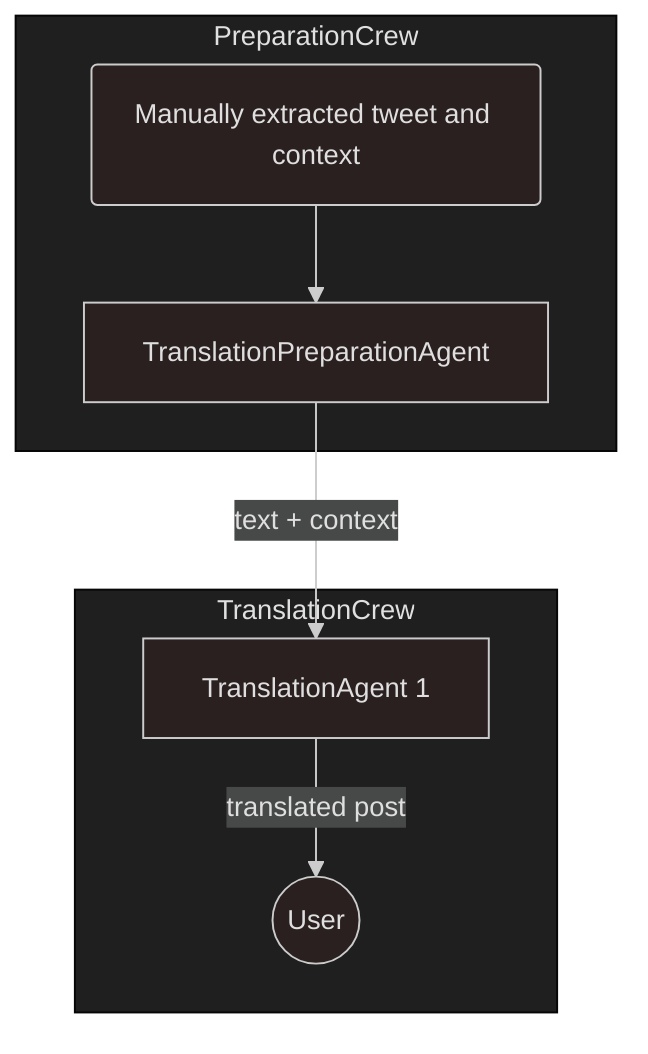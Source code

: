 ---
config:
  theme: neo-dark
---
flowchart TD
    subgraph PreparationCrew
        t(Manually extracted tweet and context)
        P[TranslationPreparationAgent]
    end
    subgraph TranslationCrew
        T1[TranslationAgent 1]
        U((User))
    end
    t --> P
    P -->|text + context| T1
    T1 -->|translated post| U